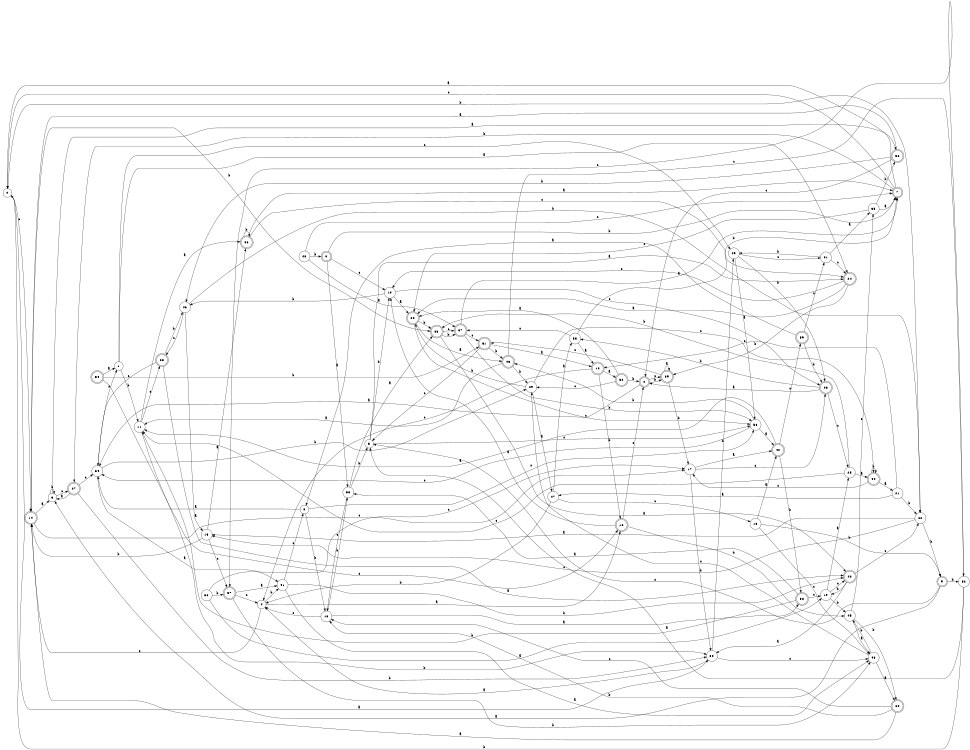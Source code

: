 digraph n49_4 {
__start0 [label="" shape="none"];

rankdir=LR;
size="8,5";

s0 [style="filled", color="black", fillcolor="white" shape="circle", label="0"];
s1 [style="filled", color="black", fillcolor="white" shape="circle", label="1"];
s2 [style="rounded,filled", color="black", fillcolor="white" shape="doublecircle", label="2"];
s3 [style="filled", color="black", fillcolor="white" shape="circle", label="3"];
s4 [style="filled", color="black", fillcolor="white" shape="circle", label="4"];
s5 [style="filled", color="black", fillcolor="white" shape="circle", label="5"];
s6 [style="rounded,filled", color="black", fillcolor="white" shape="doublecircle", label="6"];
s7 [style="rounded,filled", color="black", fillcolor="white" shape="doublecircle", label="7"];
s8 [style="filled", color="black", fillcolor="white" shape="circle", label="8"];
s9 [style="rounded,filled", color="black", fillcolor="white" shape="doublecircle", label="9"];
s10 [style="filled", color="black", fillcolor="white" shape="circle", label="10"];
s11 [style="filled", color="black", fillcolor="white" shape="circle", label="11"];
s12 [style="rounded,filled", color="black", fillcolor="white" shape="doublecircle", label="12"];
s13 [style="filled", color="black", fillcolor="white" shape="circle", label="13"];
s14 [style="rounded,filled", color="black", fillcolor="white" shape="doublecircle", label="14"];
s15 [style="filled", color="black", fillcolor="white" shape="circle", label="15"];
s16 [style="rounded,filled", color="black", fillcolor="white" shape="doublecircle", label="16"];
s17 [style="filled", color="black", fillcolor="white" shape="circle", label="17"];
s18 [style="filled", color="black", fillcolor="white" shape="circle", label="18"];
s19 [style="filled", color="black", fillcolor="white" shape="circle", label="19"];
s20 [style="rounded,filled", color="black", fillcolor="white" shape="doublecircle", label="20"];
s21 [style="filled", color="black", fillcolor="white" shape="circle", label="21"];
s22 [style="filled", color="black", fillcolor="white" shape="circle", label="22"];
s23 [style="rounded,filled", color="black", fillcolor="white" shape="doublecircle", label="23"];
s24 [style="rounded,filled", color="black", fillcolor="white" shape="doublecircle", label="24"];
s25 [style="filled", color="black", fillcolor="white" shape="circle", label="25"];
s26 [style="rounded,filled", color="black", fillcolor="white" shape="doublecircle", label="26"];
s27 [style="rounded,filled", color="black", fillcolor="white" shape="doublecircle", label="27"];
s28 [style="filled", color="black", fillcolor="white" shape="circle", label="28"];
s29 [style="filled", color="black", fillcolor="white" shape="circle", label="29"];
s30 [style="filled", color="black", fillcolor="white" shape="circle", label="30"];
s31 [style="filled", color="black", fillcolor="white" shape="circle", label="31"];
s32 [style="rounded,filled", color="black", fillcolor="white" shape="doublecircle", label="32"];
s33 [style="rounded,filled", color="black", fillcolor="white" shape="doublecircle", label="33"];
s34 [style="filled", color="black", fillcolor="white" shape="circle", label="34"];
s35 [style="filled", color="black", fillcolor="white" shape="circle", label="35"];
s36 [style="rounded,filled", color="black", fillcolor="white" shape="doublecircle", label="36"];
s37 [style="rounded,filled", color="black", fillcolor="white" shape="doublecircle", label="37"];
s38 [style="rounded,filled", color="black", fillcolor="white" shape="doublecircle", label="38"];
s39 [style="rounded,filled", color="black", fillcolor="white" shape="doublecircle", label="39"];
s40 [style="rounded,filled", color="black", fillcolor="white" shape="doublecircle", label="40"];
s41 [style="filled", color="black", fillcolor="white" shape="circle", label="41"];
s42 [style="rounded,filled", color="black", fillcolor="white" shape="doublecircle", label="42"];
s43 [style="rounded,filled", color="black", fillcolor="white" shape="doublecircle", label="43"];
s44 [style="rounded,filled", color="black", fillcolor="white" shape="doublecircle", label="44"];
s45 [style="filled", color="black", fillcolor="white" shape="circle", label="45"];
s46 [style="filled", color="black", fillcolor="white" shape="circle", label="46"];
s47 [style="filled", color="black", fillcolor="white" shape="circle", label="47"];
s48 [style="filled", color="black", fillcolor="white" shape="circle", label="48"];
s49 [style="filled", color="black", fillcolor="white" shape="circle", label="49"];
s50 [style="filled", color="black", fillcolor="white" shape="circle", label="50"];
s51 [style="rounded,filled", color="black", fillcolor="white" shape="doublecircle", label="51"];
s52 [style="filled", color="black", fillcolor="white" shape="circle", label="52"];
s53 [style="filled", color="black", fillcolor="white" shape="circle", label="53"];
s54 [style="rounded,filled", color="black", fillcolor="white" shape="doublecircle", label="54"];
s55 [style="filled", color="black", fillcolor="white" shape="circle", label="55"];
s56 [style="rounded,filled", color="black", fillcolor="white" shape="doublecircle", label="56"];
s57 [style="rounded,filled", color="black", fillcolor="white" shape="doublecircle", label="57"];
s58 [style="filled", color="black", fillcolor="white" shape="circle", label="58"];
s59 [style="rounded,filled", color="black", fillcolor="white" shape="doublecircle", label="59"];
s60 [style="rounded,filled", color="black", fillcolor="white" shape="doublecircle", label="60"];
s0 -> s30 [label="a"];
s0 -> s22 [label="b"];
s0 -> s14 [label="c"];
s1 -> s24 [label="a"];
s1 -> s11 [label="b"];
s1 -> s49 [label="c"];
s2 -> s34 [label="a"];
s2 -> s39 [label="b"];
s2 -> s39 [label="c"];
s3 -> s56 [label="a"];
s3 -> s3 [label="b"];
s3 -> s27 [label="c"];
s4 -> s16 [label="a"];
s4 -> s41 [label="b"];
s4 -> s14 [label="c"];
s5 -> s24 [label="a"];
s5 -> s10 [label="b"];
s5 -> s58 [label="c"];
s6 -> s53 [label="a"];
s6 -> s7 [label="b"];
s6 -> s10 [label="c"];
s7 -> s0 [label="a"];
s7 -> s27 [label="b"];
s7 -> s0 [label="c"];
s8 -> s34 [label="a"];
s8 -> s18 [label="b"];
s8 -> s58 [label="c"];
s9 -> s3 [label="a"];
s9 -> s52 [label="b"];
s9 -> s5 [label="c"];
s10 -> s20 [label="a"];
s10 -> s46 [label="b"];
s10 -> s26 [label="c"];
s11 -> s36 [label="a"];
s11 -> s30 [label="b"];
s11 -> s23 [label="c"];
s12 -> s32 [label="a"];
s12 -> s16 [label="b"];
s12 -> s4 [label="c"];
s13 -> s40 [label="a"];
s13 -> s9 [label="b"];
s13 -> s48 [label="c"];
s14 -> s3 [label="a"];
s14 -> s33 [label="b"];
s14 -> s17 [label="c"];
s15 -> s36 [label="a"];
s15 -> s14 [label="b"];
s15 -> s57 [label="c"];
s16 -> s10 [label="a"];
s16 -> s45 [label="b"];
s16 -> s2 [label="c"];
s17 -> s40 [label="a"];
s17 -> s30 [label="b"];
s17 -> s26 [label="c"];
s18 -> s38 [label="a"];
s18 -> s53 [label="b"];
s18 -> s4 [label="c"];
s19 -> s25 [label="a"];
s19 -> s45 [label="b"];
s19 -> s42 [label="c"];
s20 -> s43 [label="a"];
s20 -> s33 [label="b"];
s20 -> s58 [label="c"];
s21 -> s47 [label="a"];
s21 -> s22 [label="b"];
s21 -> s12 [label="c"];
s22 -> s15 [label="a"];
s22 -> s9 [label="b"];
s22 -> s15 [label="c"];
s23 -> s42 [label="a"];
s23 -> s46 [label="b"];
s23 -> s34 [label="c"];
s24 -> s20 [label="a"];
s24 -> s39 [label="b"];
s24 -> s10 [label="c"];
s25 -> s44 [label="a"];
s25 -> s33 [label="b"];
s25 -> s11 [label="c"];
s26 -> s2 [label="a"];
s26 -> s55 [label="b"];
s26 -> s25 [label="c"];
s27 -> s3 [label="a"];
s27 -> s30 [label="b"];
s27 -> s34 [label="c"];
s28 -> s37 [label="a"];
s28 -> s6 [label="b"];
s28 -> s7 [label="c"];
s29 -> s47 [label="a"];
s29 -> s20 [label="b"];
s29 -> s44 [label="c"];
s30 -> s4 [label="a"];
s30 -> s49 [label="b"];
s30 -> s48 [label="c"];
s31 -> s35 [label="a"];
s31 -> s49 [label="b"];
s31 -> s24 [label="c"];
s32 -> s20 [label="a"];
s32 -> s2 [label="b"];
s32 -> s29 [label="c"];
s33 -> s42 [label="a"];
s33 -> s37 [label="b"];
s33 -> s37 [label="c"];
s34 -> s41 [label="a"];
s34 -> s29 [label="b"];
s34 -> s1 [label="c"];
s35 -> s7 [label="a"];
s35 -> s56 [label="b"];
s35 -> s20 [label="c"];
s36 -> s7 [label="a"];
s36 -> s36 [label="b"];
s36 -> s24 [label="c"];
s37 -> s7 [label="a"];
s37 -> s58 [label="b"];
s37 -> s51 [label="c"];
s38 -> s53 [label="a"];
s38 -> s11 [label="b"];
s38 -> s19 [label="c"];
s39 -> s39 [label="a"];
s39 -> s17 [label="b"];
s39 -> s51 [label="c"];
s40 -> s11 [label="a"];
s40 -> s38 [label="b"];
s40 -> s59 [label="c"];
s41 -> s48 [label="a"];
s41 -> s42 [label="b"];
s41 -> s8 [label="c"];
s42 -> s30 [label="a"];
s42 -> s19 [label="b"];
s42 -> s22 [label="c"];
s43 -> s11 [label="a"];
s43 -> s29 [label="b"];
s43 -> s52 [label="c"];
s44 -> s21 [label="a"];
s44 -> s44 [label="b"];
s44 -> s17 [label="c"];
s45 -> s48 [label="a"];
s45 -> s60 [label="b"];
s45 -> s35 [label="c"];
s46 -> s15 [label="a"];
s46 -> s22 [label="b"];
s46 -> s23 [label="c"];
s47 -> s55 [label="a"];
s47 -> s4 [label="b"];
s47 -> s13 [label="c"];
s48 -> s60 [label="a"];
s48 -> s45 [label="b"];
s48 -> s29 [label="c"];
s49 -> s58 [label="a"];
s49 -> s26 [label="b"];
s49 -> s31 [label="c"];
s50 -> s19 [label="a"];
s50 -> s57 [label="b"];
s50 -> s17 [label="c"];
s51 -> s12 [label="a"];
s51 -> s43 [label="b"];
s51 -> s5 [label="c"];
s52 -> s5 [label="a"];
s52 -> s0 [label="b"];
s52 -> s57 [label="c"];
s53 -> s33 [label="a"];
s53 -> s5 [label="b"];
s53 -> s18 [label="c"];
s54 -> s1 [label="a"];
s54 -> s51 [label="b"];
s54 -> s16 [label="c"];
s55 -> s12 [label="a"];
s55 -> s7 [label="b"];
s55 -> s37 [label="c"];
s56 -> s14 [label="a"];
s56 -> s46 [label="b"];
s56 -> s2 [label="c"];
s57 -> s41 [label="a"];
s57 -> s48 [label="b"];
s57 -> s4 [label="c"];
s58 -> s40 [label="a"];
s58 -> s43 [label="b"];
s58 -> s34 [label="c"];
s59 -> s8 [label="a"];
s59 -> s26 [label="b"];
s59 -> s31 [label="c"];
s60 -> s14 [label="a"];
s60 -> s18 [label="b"];
s60 -> s18 [label="c"];

}